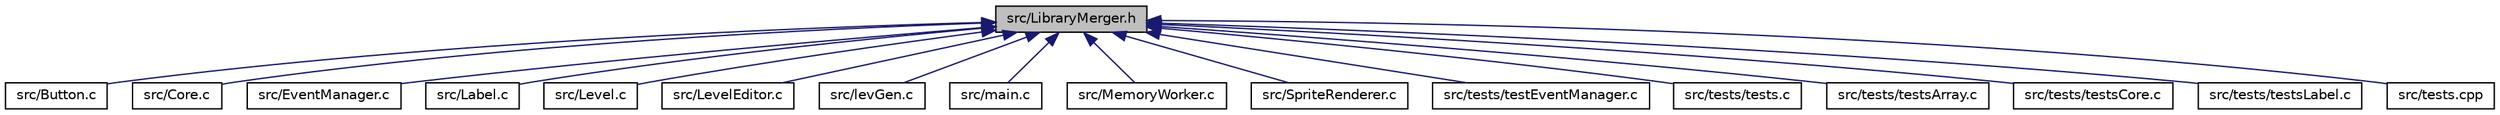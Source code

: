 digraph "src/LibraryMerger.h"
{
  edge [fontname="Helvetica",fontsize="10",labelfontname="Helvetica",labelfontsize="10"];
  node [fontname="Helvetica",fontsize="10",shape=record];
  Node76 [label="src/LibraryMerger.h",height=0.2,width=0.4,color="black", fillcolor="grey75", style="filled", fontcolor="black"];
  Node76 -> Node77 [dir="back",color="midnightblue",fontsize="10",style="solid",fontname="Helvetica"];
  Node77 [label="src/Button.c",height=0.2,width=0.4,color="black", fillcolor="white", style="filled",URL="$_button_8c.html"];
  Node76 -> Node78 [dir="back",color="midnightblue",fontsize="10",style="solid",fontname="Helvetica"];
  Node78 [label="src/Core.c",height=0.2,width=0.4,color="black", fillcolor="white", style="filled",URL="$_core_8c.html"];
  Node76 -> Node79 [dir="back",color="midnightblue",fontsize="10",style="solid",fontname="Helvetica"];
  Node79 [label="src/EventManager.c",height=0.2,width=0.4,color="black", fillcolor="white", style="filled",URL="$_event_manager_8c.html"];
  Node76 -> Node80 [dir="back",color="midnightblue",fontsize="10",style="solid",fontname="Helvetica"];
  Node80 [label="src/Label.c",height=0.2,width=0.4,color="black", fillcolor="white", style="filled",URL="$_label_8c.html"];
  Node76 -> Node81 [dir="back",color="midnightblue",fontsize="10",style="solid",fontname="Helvetica"];
  Node81 [label="src/Level.c",height=0.2,width=0.4,color="black", fillcolor="white", style="filled",URL="$_level_8c.html"];
  Node76 -> Node82 [dir="back",color="midnightblue",fontsize="10",style="solid",fontname="Helvetica"];
  Node82 [label="src/LevelEditor.c",height=0.2,width=0.4,color="black", fillcolor="white", style="filled",URL="$_level_editor_8c.html"];
  Node76 -> Node83 [dir="back",color="midnightblue",fontsize="10",style="solid",fontname="Helvetica"];
  Node83 [label="src/levGen.c",height=0.2,width=0.4,color="black", fillcolor="white", style="filled",URL="$lev_gen_8c.html"];
  Node76 -> Node84 [dir="back",color="midnightblue",fontsize="10",style="solid",fontname="Helvetica"];
  Node84 [label="src/main.c",height=0.2,width=0.4,color="black", fillcolor="white", style="filled",URL="$main_8c.html"];
  Node76 -> Node85 [dir="back",color="midnightblue",fontsize="10",style="solid",fontname="Helvetica"];
  Node85 [label="src/MemoryWorker.c",height=0.2,width=0.4,color="black", fillcolor="white", style="filled",URL="$_memory_worker_8c.html"];
  Node76 -> Node86 [dir="back",color="midnightblue",fontsize="10",style="solid",fontname="Helvetica"];
  Node86 [label="src/SpriteRenderer.c",height=0.2,width=0.4,color="black", fillcolor="white", style="filled",URL="$_sprite_renderer_8c.html"];
  Node76 -> Node87 [dir="back",color="midnightblue",fontsize="10",style="solid",fontname="Helvetica"];
  Node87 [label="src/tests/testEventManager.c",height=0.2,width=0.4,color="black", fillcolor="white", style="filled",URL="$test_event_manager_8c.html"];
  Node76 -> Node88 [dir="back",color="midnightblue",fontsize="10",style="solid",fontname="Helvetica"];
  Node88 [label="src/tests/tests.c",height=0.2,width=0.4,color="black", fillcolor="white", style="filled",URL="$tests_8c.html"];
  Node76 -> Node89 [dir="back",color="midnightblue",fontsize="10",style="solid",fontname="Helvetica"];
  Node89 [label="src/tests/testsArray.c",height=0.2,width=0.4,color="black", fillcolor="white", style="filled",URL="$tests_array_8c.html"];
  Node76 -> Node90 [dir="back",color="midnightblue",fontsize="10",style="solid",fontname="Helvetica"];
  Node90 [label="src/tests/testsCore.c",height=0.2,width=0.4,color="black", fillcolor="white", style="filled",URL="$tests_core_8c.html"];
  Node76 -> Node91 [dir="back",color="midnightblue",fontsize="10",style="solid",fontname="Helvetica"];
  Node91 [label="src/tests/testsLabel.c",height=0.2,width=0.4,color="black", fillcolor="white", style="filled",URL="$tests_label_8c.html"];
  Node76 -> Node92 [dir="back",color="midnightblue",fontsize="10",style="solid",fontname="Helvetica"];
  Node92 [label="src/tests.cpp",height=0.2,width=0.4,color="black", fillcolor="white", style="filled",URL="$tests_8cpp.html"];
}
